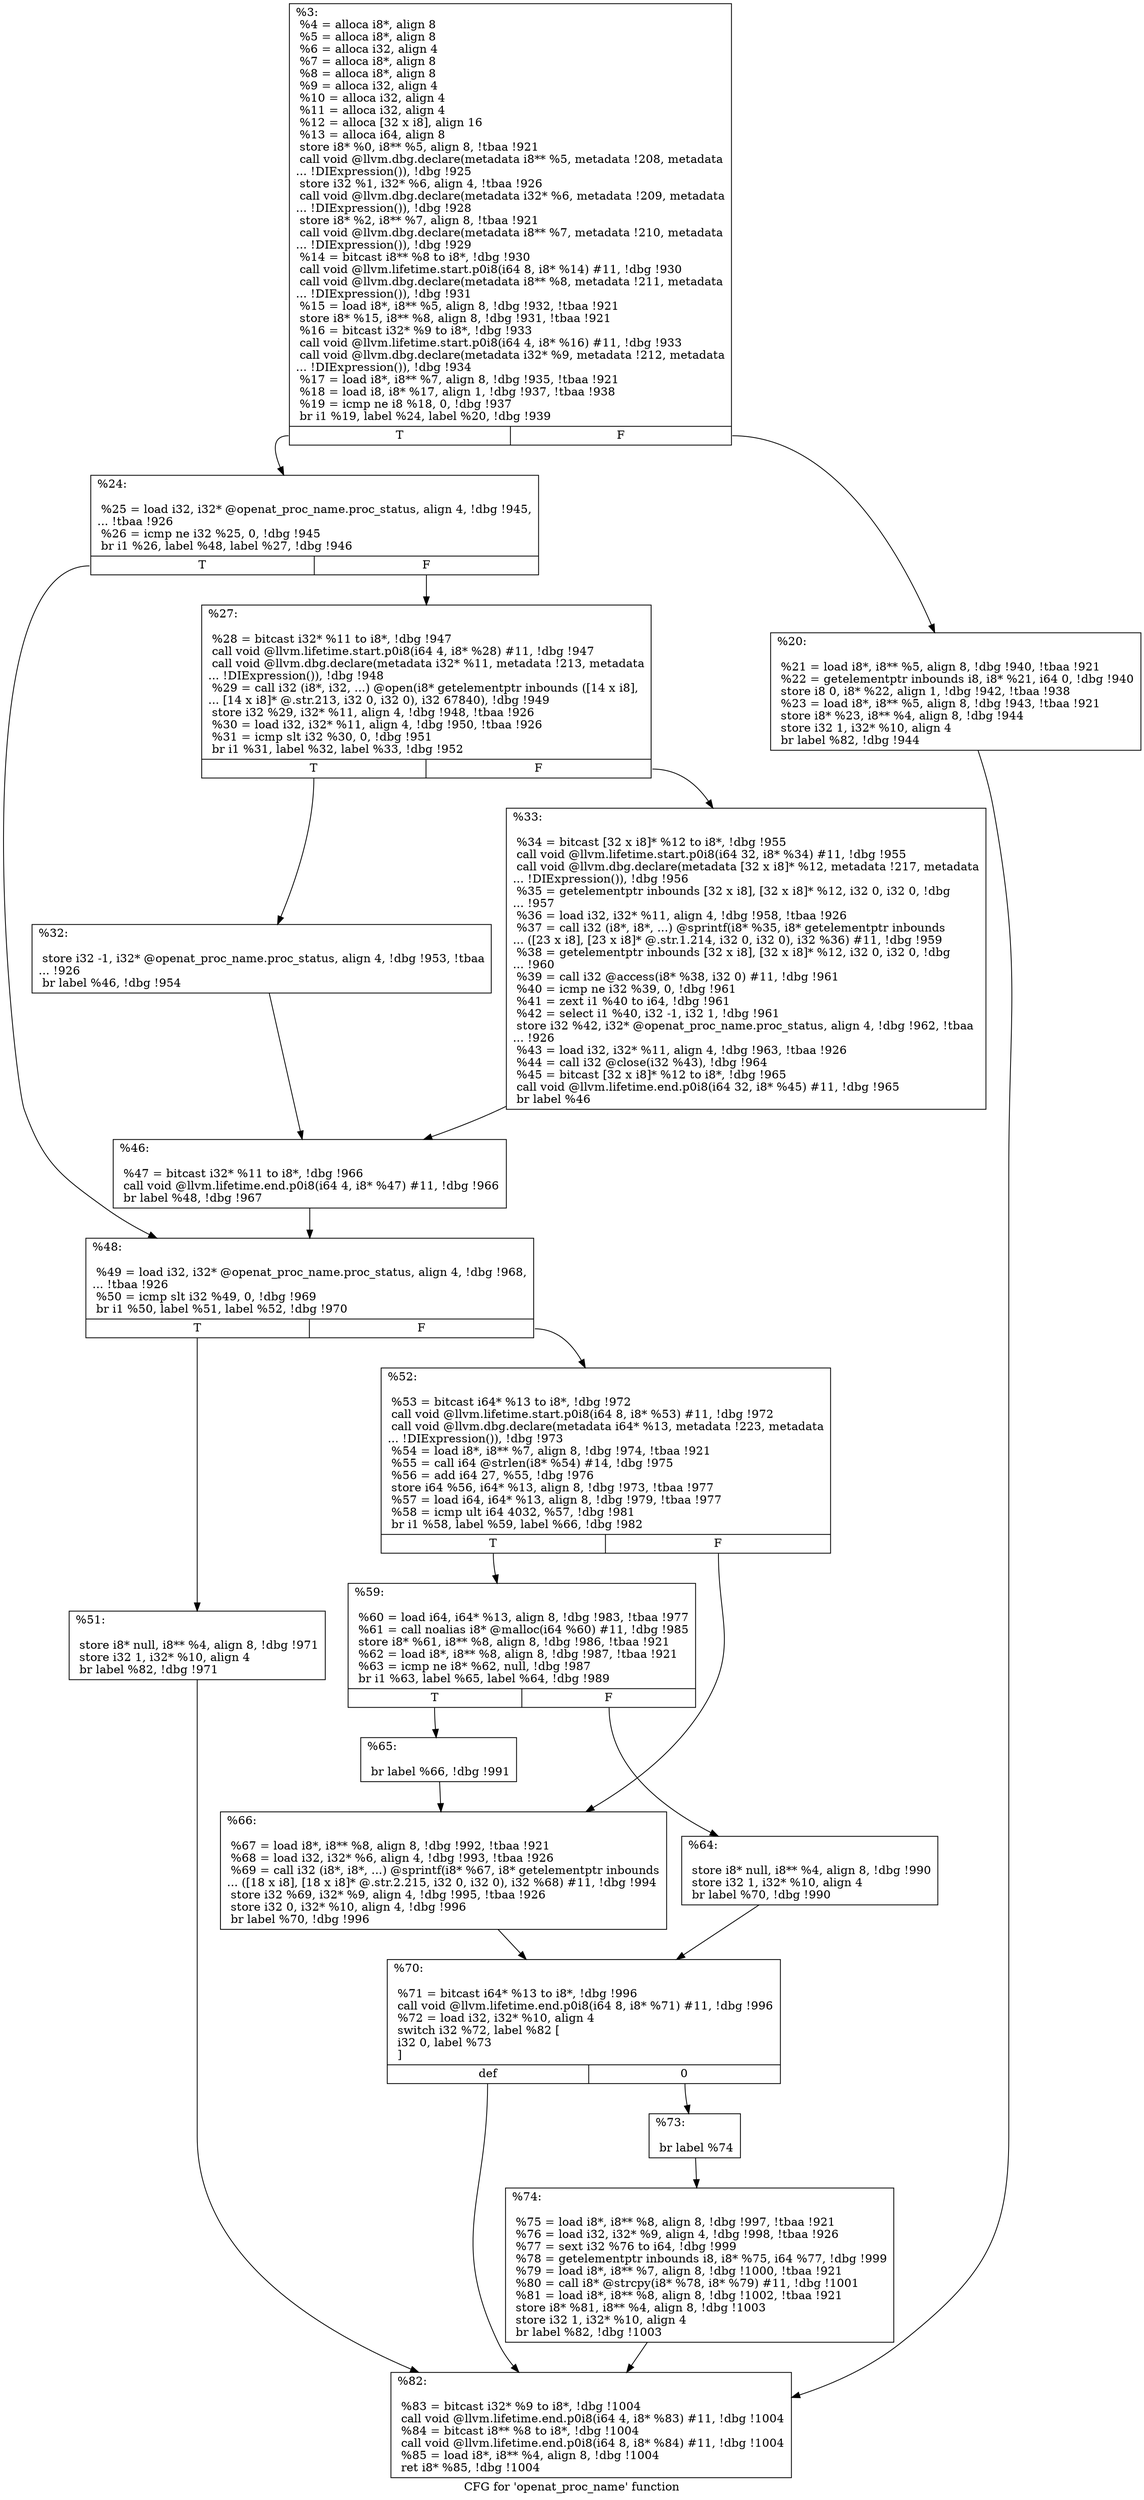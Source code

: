 digraph "CFG for 'openat_proc_name' function" {
	label="CFG for 'openat_proc_name' function";

	Node0x2460dc0 [shape=record,label="{%3:\l  %4 = alloca i8*, align 8\l  %5 = alloca i8*, align 8\l  %6 = alloca i32, align 4\l  %7 = alloca i8*, align 8\l  %8 = alloca i8*, align 8\l  %9 = alloca i32, align 4\l  %10 = alloca i32, align 4\l  %11 = alloca i32, align 4\l  %12 = alloca [32 x i8], align 16\l  %13 = alloca i64, align 8\l  store i8* %0, i8** %5, align 8, !tbaa !921\l  call void @llvm.dbg.declare(metadata i8** %5, metadata !208, metadata\l... !DIExpression()), !dbg !925\l  store i32 %1, i32* %6, align 4, !tbaa !926\l  call void @llvm.dbg.declare(metadata i32* %6, metadata !209, metadata\l... !DIExpression()), !dbg !928\l  store i8* %2, i8** %7, align 8, !tbaa !921\l  call void @llvm.dbg.declare(metadata i8** %7, metadata !210, metadata\l... !DIExpression()), !dbg !929\l  %14 = bitcast i8** %8 to i8*, !dbg !930\l  call void @llvm.lifetime.start.p0i8(i64 8, i8* %14) #11, !dbg !930\l  call void @llvm.dbg.declare(metadata i8** %8, metadata !211, metadata\l... !DIExpression()), !dbg !931\l  %15 = load i8*, i8** %5, align 8, !dbg !932, !tbaa !921\l  store i8* %15, i8** %8, align 8, !dbg !931, !tbaa !921\l  %16 = bitcast i32* %9 to i8*, !dbg !933\l  call void @llvm.lifetime.start.p0i8(i64 4, i8* %16) #11, !dbg !933\l  call void @llvm.dbg.declare(metadata i32* %9, metadata !212, metadata\l... !DIExpression()), !dbg !934\l  %17 = load i8*, i8** %7, align 8, !dbg !935, !tbaa !921\l  %18 = load i8, i8* %17, align 1, !dbg !937, !tbaa !938\l  %19 = icmp ne i8 %18, 0, !dbg !937\l  br i1 %19, label %24, label %20, !dbg !939\l|{<s0>T|<s1>F}}"];
	Node0x2460dc0:s0 -> Node0x246b920;
	Node0x2460dc0:s1 -> Node0x2468170;
	Node0x2468170 [shape=record,label="{%20:\l\l  %21 = load i8*, i8** %5, align 8, !dbg !940, !tbaa !921\l  %22 = getelementptr inbounds i8, i8* %21, i64 0, !dbg !940\l  store i8 0, i8* %22, align 1, !dbg !942, !tbaa !938\l  %23 = load i8*, i8** %5, align 8, !dbg !943, !tbaa !921\l  store i8* %23, i8** %4, align 8, !dbg !944\l  store i32 1, i32* %10, align 4\l  br label %82, !dbg !944\l}"];
	Node0x2468170 -> Node0x246bdd0;
	Node0x246b920 [shape=record,label="{%24:\l\l  %25 = load i32, i32* @openat_proc_name.proc_status, align 4, !dbg !945,\l... !tbaa !926\l  %26 = icmp ne i32 %25, 0, !dbg !945\l  br i1 %26, label %48, label %27, !dbg !946\l|{<s0>T|<s1>F}}"];
	Node0x246b920:s0 -> Node0x246bab0;
	Node0x246b920:s1 -> Node0x246b970;
	Node0x246b970 [shape=record,label="{%27:\l\l  %28 = bitcast i32* %11 to i8*, !dbg !947\l  call void @llvm.lifetime.start.p0i8(i64 4, i8* %28) #11, !dbg !947\l  call void @llvm.dbg.declare(metadata i32* %11, metadata !213, metadata\l... !DIExpression()), !dbg !948\l  %29 = call i32 (i8*, i32, ...) @open(i8* getelementptr inbounds ([14 x i8],\l... [14 x i8]* @.str.213, i32 0, i32 0), i32 67840), !dbg !949\l  store i32 %29, i32* %11, align 4, !dbg !948, !tbaa !926\l  %30 = load i32, i32* %11, align 4, !dbg !950, !tbaa !926\l  %31 = icmp slt i32 %30, 0, !dbg !951\l  br i1 %31, label %32, label %33, !dbg !952\l|{<s0>T|<s1>F}}"];
	Node0x246b970:s0 -> Node0x246b9c0;
	Node0x246b970:s1 -> Node0x246ba10;
	Node0x246b9c0 [shape=record,label="{%32:\l\l  store i32 -1, i32* @openat_proc_name.proc_status, align 4, !dbg !953, !tbaa\l... !926\l  br label %46, !dbg !954\l}"];
	Node0x246b9c0 -> Node0x246ba60;
	Node0x246ba10 [shape=record,label="{%33:\l\l  %34 = bitcast [32 x i8]* %12 to i8*, !dbg !955\l  call void @llvm.lifetime.start.p0i8(i64 32, i8* %34) #11, !dbg !955\l  call void @llvm.dbg.declare(metadata [32 x i8]* %12, metadata !217, metadata\l... !DIExpression()), !dbg !956\l  %35 = getelementptr inbounds [32 x i8], [32 x i8]* %12, i32 0, i32 0, !dbg\l... !957\l  %36 = load i32, i32* %11, align 4, !dbg !958, !tbaa !926\l  %37 = call i32 (i8*, i8*, ...) @sprintf(i8* %35, i8* getelementptr inbounds\l... ([23 x i8], [23 x i8]* @.str.1.214, i32 0, i32 0), i32 %36) #11, !dbg !959\l  %38 = getelementptr inbounds [32 x i8], [32 x i8]* %12, i32 0, i32 0, !dbg\l... !960\l  %39 = call i32 @access(i8* %38, i32 0) #11, !dbg !961\l  %40 = icmp ne i32 %39, 0, !dbg !961\l  %41 = zext i1 %40 to i64, !dbg !961\l  %42 = select i1 %40, i32 -1, i32 1, !dbg !961\l  store i32 %42, i32* @openat_proc_name.proc_status, align 4, !dbg !962, !tbaa\l... !926\l  %43 = load i32, i32* %11, align 4, !dbg !963, !tbaa !926\l  %44 = call i32 @close(i32 %43), !dbg !964\l  %45 = bitcast [32 x i8]* %12 to i8*, !dbg !965\l  call void @llvm.lifetime.end.p0i8(i64 32, i8* %45) #11, !dbg !965\l  br label %46\l}"];
	Node0x246ba10 -> Node0x246ba60;
	Node0x246ba60 [shape=record,label="{%46:\l\l  %47 = bitcast i32* %11 to i8*, !dbg !966\l  call void @llvm.lifetime.end.p0i8(i64 4, i8* %47) #11, !dbg !966\l  br label %48, !dbg !967\l}"];
	Node0x246ba60 -> Node0x246bab0;
	Node0x246bab0 [shape=record,label="{%48:\l\l  %49 = load i32, i32* @openat_proc_name.proc_status, align 4, !dbg !968,\l... !tbaa !926\l  %50 = icmp slt i32 %49, 0, !dbg !969\l  br i1 %50, label %51, label %52, !dbg !970\l|{<s0>T|<s1>F}}"];
	Node0x246bab0:s0 -> Node0x246bb00;
	Node0x246bab0:s1 -> Node0x246bb50;
	Node0x246bb00 [shape=record,label="{%51:\l\l  store i8* null, i8** %4, align 8, !dbg !971\l  store i32 1, i32* %10, align 4\l  br label %82, !dbg !971\l}"];
	Node0x246bb00 -> Node0x246bdd0;
	Node0x246bb50 [shape=record,label="{%52:\l\l  %53 = bitcast i64* %13 to i8*, !dbg !972\l  call void @llvm.lifetime.start.p0i8(i64 8, i8* %53) #11, !dbg !972\l  call void @llvm.dbg.declare(metadata i64* %13, metadata !223, metadata\l... !DIExpression()), !dbg !973\l  %54 = load i8*, i8** %7, align 8, !dbg !974, !tbaa !921\l  %55 = call i64 @strlen(i8* %54) #14, !dbg !975\l  %56 = add i64 27, %55, !dbg !976\l  store i64 %56, i64* %13, align 8, !dbg !973, !tbaa !977\l  %57 = load i64, i64* %13, align 8, !dbg !979, !tbaa !977\l  %58 = icmp ult i64 4032, %57, !dbg !981\l  br i1 %58, label %59, label %66, !dbg !982\l|{<s0>T|<s1>F}}"];
	Node0x246bb50:s0 -> Node0x246bba0;
	Node0x246bb50:s1 -> Node0x246bc90;
	Node0x246bba0 [shape=record,label="{%59:\l\l  %60 = load i64, i64* %13, align 8, !dbg !983, !tbaa !977\l  %61 = call noalias i8* @malloc(i64 %60) #11, !dbg !985\l  store i8* %61, i8** %8, align 8, !dbg !986, !tbaa !921\l  %62 = load i8*, i8** %8, align 8, !dbg !987, !tbaa !921\l  %63 = icmp ne i8* %62, null, !dbg !987\l  br i1 %63, label %65, label %64, !dbg !989\l|{<s0>T|<s1>F}}"];
	Node0x246bba0:s0 -> Node0x246bc40;
	Node0x246bba0:s1 -> Node0x246bbf0;
	Node0x246bbf0 [shape=record,label="{%64:\l\l  store i8* null, i8** %4, align 8, !dbg !990\l  store i32 1, i32* %10, align 4\l  br label %70, !dbg !990\l}"];
	Node0x246bbf0 -> Node0x246bce0;
	Node0x246bc40 [shape=record,label="{%65:\l\l  br label %66, !dbg !991\l}"];
	Node0x246bc40 -> Node0x246bc90;
	Node0x246bc90 [shape=record,label="{%66:\l\l  %67 = load i8*, i8** %8, align 8, !dbg !992, !tbaa !921\l  %68 = load i32, i32* %6, align 4, !dbg !993, !tbaa !926\l  %69 = call i32 (i8*, i8*, ...) @sprintf(i8* %67, i8* getelementptr inbounds\l... ([18 x i8], [18 x i8]* @.str.2.215, i32 0, i32 0), i32 %68) #11, !dbg !994\l  store i32 %69, i32* %9, align 4, !dbg !995, !tbaa !926\l  store i32 0, i32* %10, align 4, !dbg !996\l  br label %70, !dbg !996\l}"];
	Node0x246bc90 -> Node0x246bce0;
	Node0x246bce0 [shape=record,label="{%70:\l\l  %71 = bitcast i64* %13 to i8*, !dbg !996\l  call void @llvm.lifetime.end.p0i8(i64 8, i8* %71) #11, !dbg !996\l  %72 = load i32, i32* %10, align 4\l  switch i32 %72, label %82 [\l    i32 0, label %73\l  ]\l|{<s0>def|<s1>0}}"];
	Node0x246bce0:s0 -> Node0x246bdd0;
	Node0x246bce0:s1 -> Node0x246bd30;
	Node0x246bd30 [shape=record,label="{%73:\l\l  br label %74\l}"];
	Node0x246bd30 -> Node0x246bd80;
	Node0x246bd80 [shape=record,label="{%74:\l\l  %75 = load i8*, i8** %8, align 8, !dbg !997, !tbaa !921\l  %76 = load i32, i32* %9, align 4, !dbg !998, !tbaa !926\l  %77 = sext i32 %76 to i64, !dbg !999\l  %78 = getelementptr inbounds i8, i8* %75, i64 %77, !dbg !999\l  %79 = load i8*, i8** %7, align 8, !dbg !1000, !tbaa !921\l  %80 = call i8* @strcpy(i8* %78, i8* %79) #11, !dbg !1001\l  %81 = load i8*, i8** %8, align 8, !dbg !1002, !tbaa !921\l  store i8* %81, i8** %4, align 8, !dbg !1003\l  store i32 1, i32* %10, align 4\l  br label %82, !dbg !1003\l}"];
	Node0x246bd80 -> Node0x246bdd0;
	Node0x246bdd0 [shape=record,label="{%82:\l\l  %83 = bitcast i32* %9 to i8*, !dbg !1004\l  call void @llvm.lifetime.end.p0i8(i64 4, i8* %83) #11, !dbg !1004\l  %84 = bitcast i8** %8 to i8*, !dbg !1004\l  call void @llvm.lifetime.end.p0i8(i64 8, i8* %84) #11, !dbg !1004\l  %85 = load i8*, i8** %4, align 8, !dbg !1004\l  ret i8* %85, !dbg !1004\l}"];
}

